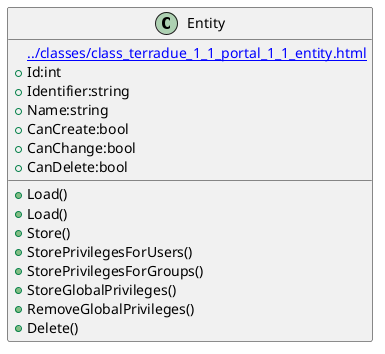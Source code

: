 @startuml
class Entity {
[[../classes/class_terradue_1_1_portal_1_1_entity.html]]
 +Id:int
 +Identifier:string
 +Name:string
 +CanCreate:bool
 +CanChange:bool
 +CanDelete:bool
 +Load()
 +Load()
 +Store()
 +StorePrivilegesForUsers()
 +StorePrivilegesForGroups()
 +StoreGlobalPrivileges()
 +RemoveGlobalPrivileges()
 +Delete()
}
@enduml
